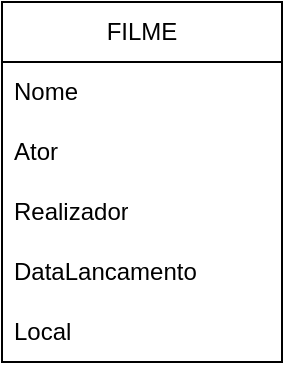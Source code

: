 <mxfile version="23.1.6" type="github">
  <diagram name="Página-1" id="0busRgvBhEpDYg8-GxFe">
    <mxGraphModel dx="1130" dy="-370" grid="1" gridSize="10" guides="1" tooltips="1" connect="1" arrows="1" fold="1" page="1" pageScale="1" pageWidth="827" pageHeight="1169" math="0" shadow="0">
      <root>
        <mxCell id="0" />
        <mxCell id="1" parent="0" />
        <mxCell id="bKUz_WzNcJqkC51tw8uJ-34" value="FILME" style="swimlane;fontStyle=0;childLayout=stackLayout;horizontal=1;startSize=30;horizontalStack=0;resizeParent=1;resizeParentMax=0;resizeLast=0;collapsible=1;marginBottom=0;whiteSpace=wrap;html=1;" vertex="1" parent="1">
          <mxGeometry x="344" y="1220" width="140" height="180" as="geometry">
            <mxRectangle x="344" y="1220" width="80" height="30" as="alternateBounds" />
          </mxGeometry>
        </mxCell>
        <mxCell id="bKUz_WzNcJqkC51tw8uJ-35" value="Nome" style="text;strokeColor=none;fillColor=none;align=left;verticalAlign=middle;spacingLeft=4;spacingRight=4;overflow=hidden;points=[[0,0.5],[1,0.5]];portConstraint=eastwest;rotatable=0;whiteSpace=wrap;html=1;" vertex="1" parent="bKUz_WzNcJqkC51tw8uJ-34">
          <mxGeometry y="30" width="140" height="30" as="geometry" />
        </mxCell>
        <mxCell id="bKUz_WzNcJqkC51tw8uJ-36" value="Ator" style="text;strokeColor=none;fillColor=none;align=left;verticalAlign=middle;spacingLeft=4;spacingRight=4;overflow=hidden;points=[[0,0.5],[1,0.5]];portConstraint=eastwest;rotatable=0;whiteSpace=wrap;html=1;" vertex="1" parent="bKUz_WzNcJqkC51tw8uJ-34">
          <mxGeometry y="60" width="140" height="30" as="geometry" />
        </mxCell>
        <mxCell id="bKUz_WzNcJqkC51tw8uJ-37" value="Realizador" style="text;strokeColor=none;fillColor=none;align=left;verticalAlign=middle;spacingLeft=4;spacingRight=4;overflow=hidden;points=[[0,0.5],[1,0.5]];portConstraint=eastwest;rotatable=0;whiteSpace=wrap;html=1;" vertex="1" parent="bKUz_WzNcJqkC51tw8uJ-34">
          <mxGeometry y="90" width="140" height="30" as="geometry" />
        </mxCell>
        <mxCell id="bKUz_WzNcJqkC51tw8uJ-39" value="DataLancamento" style="text;strokeColor=none;fillColor=none;align=left;verticalAlign=middle;spacingLeft=4;spacingRight=4;overflow=hidden;points=[[0,0.5],[1,0.5]];portConstraint=eastwest;rotatable=0;whiteSpace=wrap;html=1;" vertex="1" parent="bKUz_WzNcJqkC51tw8uJ-34">
          <mxGeometry y="120" width="140" height="30" as="geometry" />
        </mxCell>
        <mxCell id="bKUz_WzNcJqkC51tw8uJ-40" value="Local" style="text;strokeColor=none;fillColor=none;align=left;verticalAlign=middle;spacingLeft=4;spacingRight=4;overflow=hidden;points=[[0,0.5],[1,0.5]];portConstraint=eastwest;rotatable=0;whiteSpace=wrap;html=1;" vertex="1" parent="bKUz_WzNcJqkC51tw8uJ-34">
          <mxGeometry y="150" width="140" height="30" as="geometry" />
        </mxCell>
      </root>
    </mxGraphModel>
  </diagram>
</mxfile>
